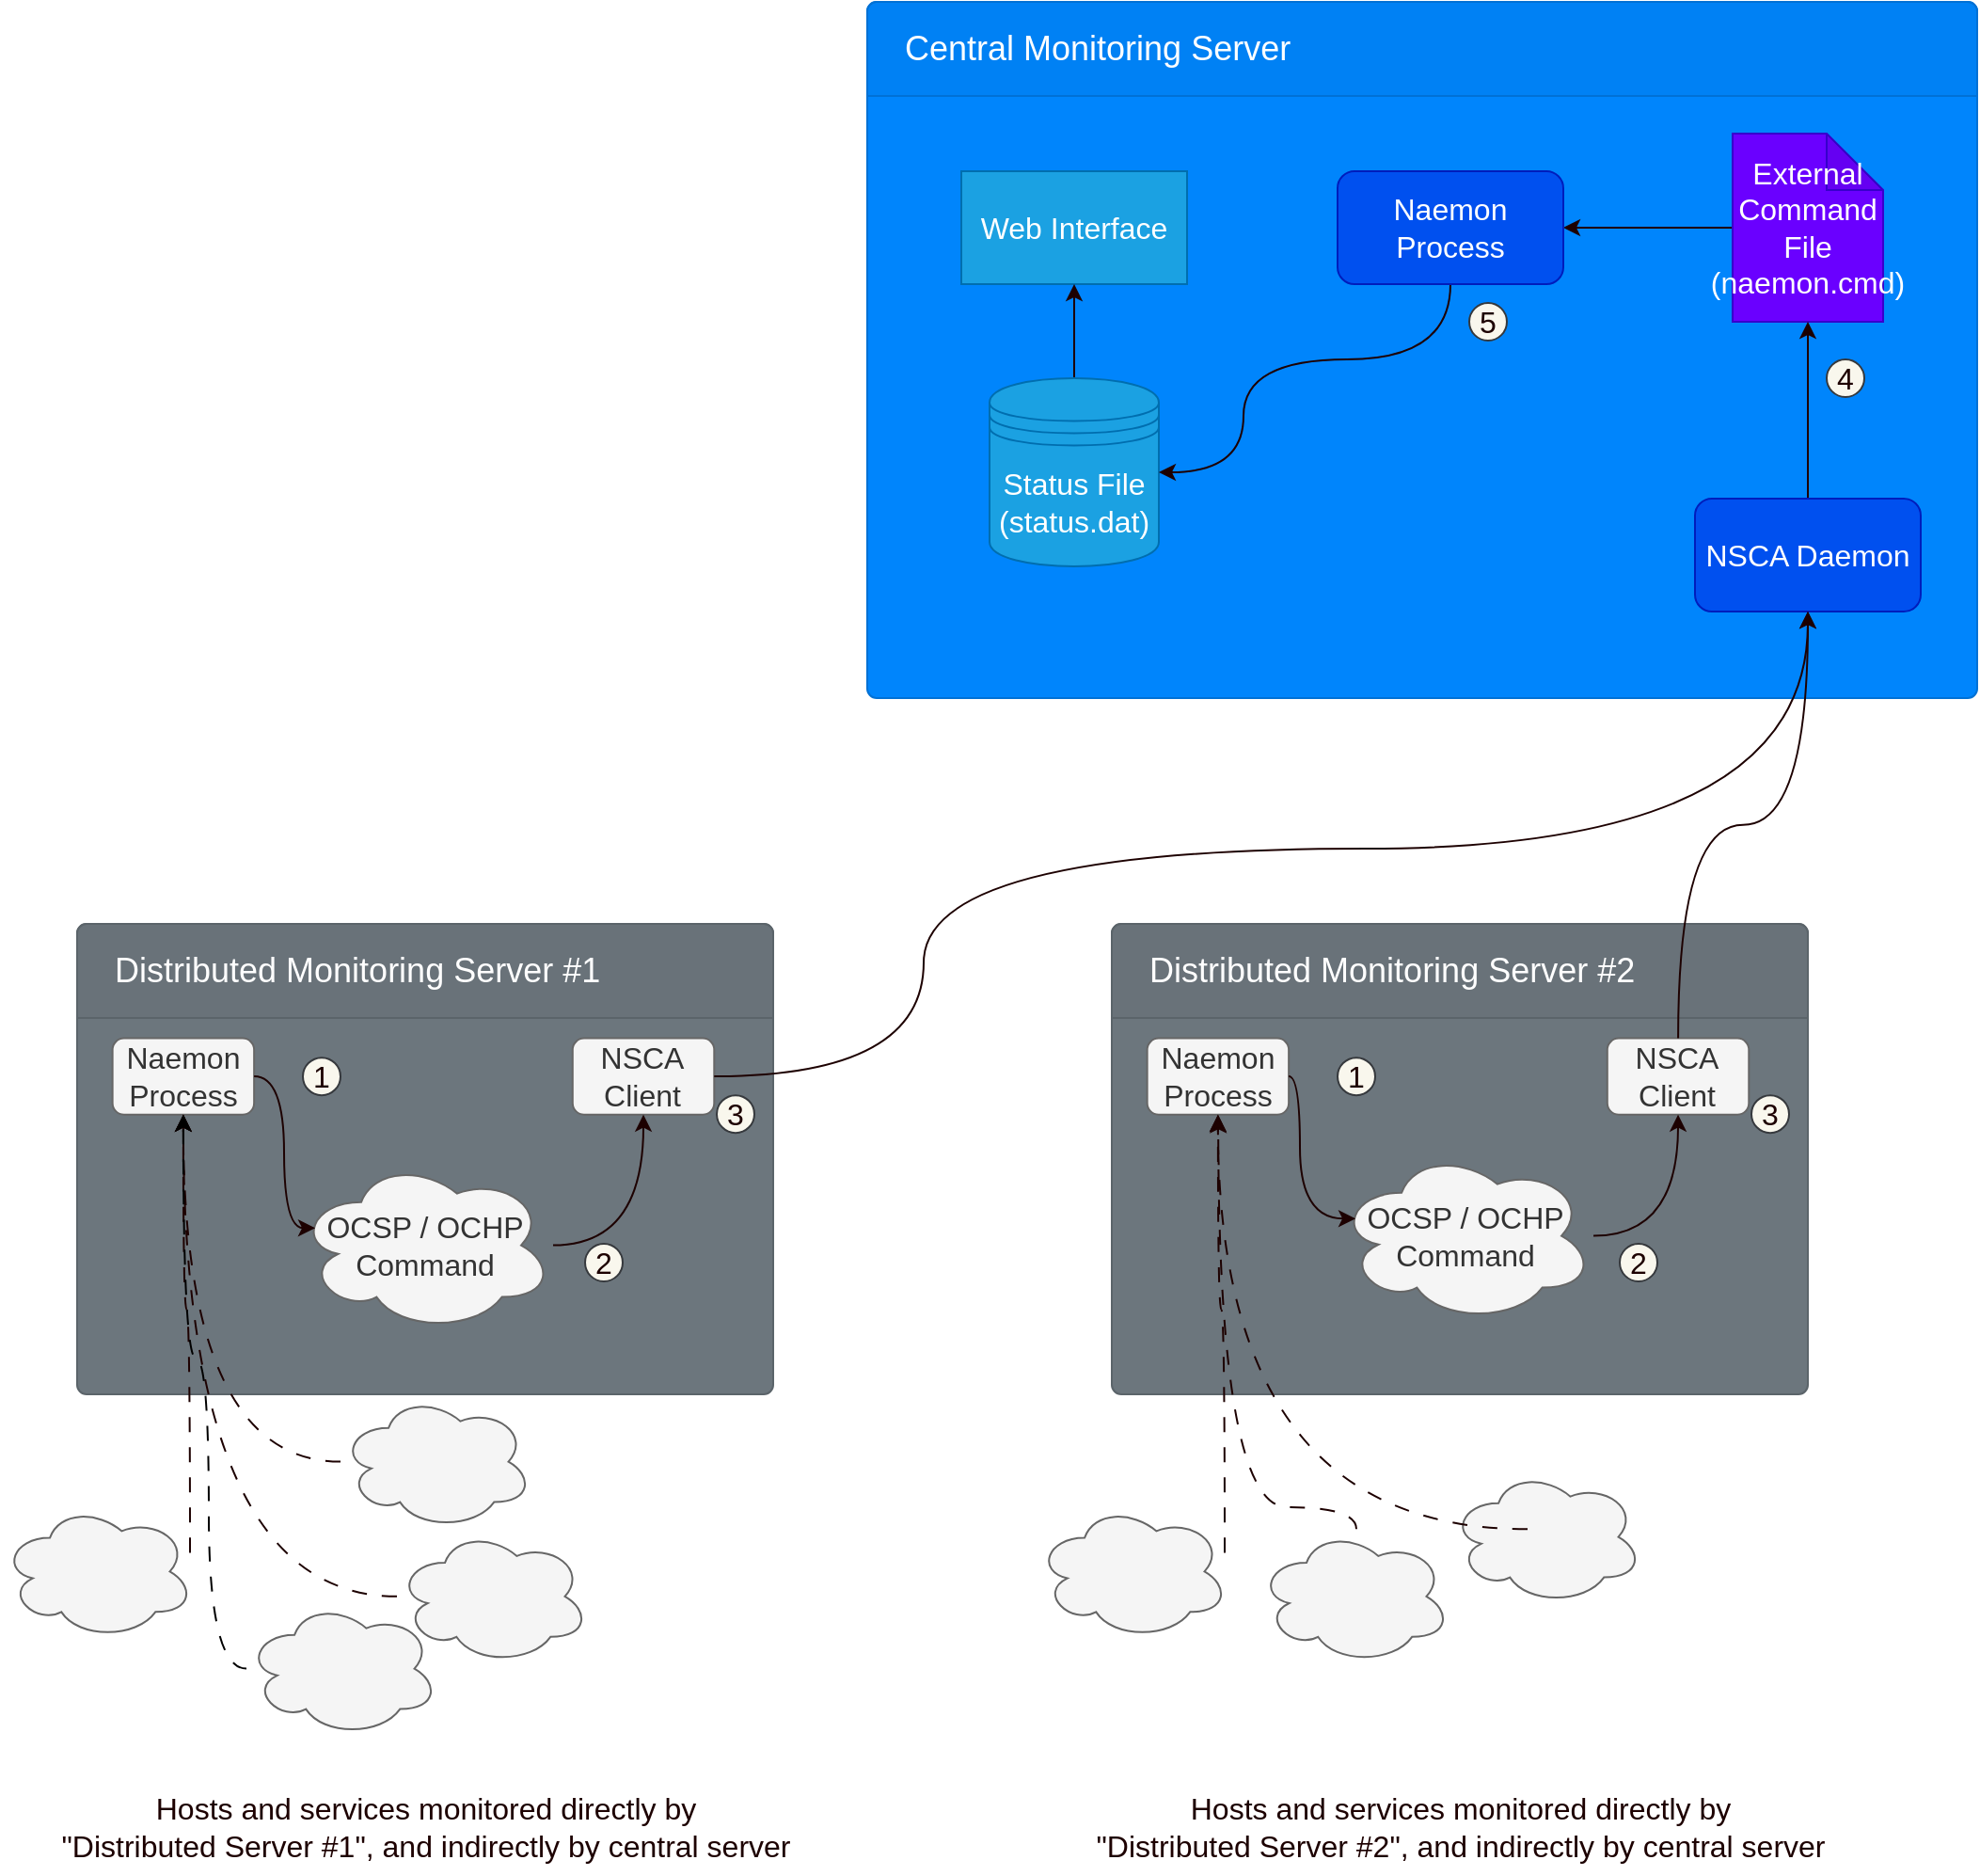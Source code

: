 <mxfile scale="1" border="0" version="24.7.17">
  <diagram name="Seite-1" id="ApvzepRqhKwXWXbhNvn7">
    <mxGraphModel dx="2049" dy="1367" grid="1" gridSize="10" guides="1" tooltips="1" connect="1" arrows="1" fold="1" page="1" pageScale="1" pageWidth="1169" pageHeight="827" math="0" shadow="0">
      <root>
        <mxCell id="0" />
        <mxCell id="1" parent="0" />
        <mxCell id="2" value="" style="html=1;shadow=0;dashed=0;shape=mxgraph.bootstrap.rrect;rSize=5;strokeColor=#0071D5;html=1;whiteSpace=wrap;fillColor=#0085FC;fontColor=#ffffff;verticalAlign=bottom;align=left;spacing=20;spacingBottom=0;fontSize=14;" parent="1" vertex="1">
          <mxGeometry x="500" y="120" width="590" height="370" as="geometry" />
        </mxCell>
        <mxCell id="3" value="Central Monitoring Server" style="html=1;shadow=0;dashed=0;shape=mxgraph.bootstrap.topButton;rSize=5;perimeter=none;whiteSpace=wrap;fillColor=#0081F4;strokeColor=#0071D5;fontColor=#ffffff;resizeWidth=1;fontSize=18;align=left;spacing=20;" parent="2" vertex="1">
          <mxGeometry width="590" height="50" relative="1" as="geometry" />
        </mxCell>
        <mxCell id="_90JMTWRTHvx8ZVtXpiR-39" value="Web Interface" style="rounded=0;whiteSpace=wrap;html=1;fillColor=#1ba1e2;fontColor=#ffffff;strokeColor=#006EAF;fontSize=16;" parent="2" vertex="1">
          <mxGeometry x="50" y="90" width="120" height="60" as="geometry" />
        </mxCell>
        <mxCell id="_90JMTWRTHvx8ZVtXpiR-47" style="edgeStyle=orthogonalEdgeStyle;rounded=0;orthogonalLoop=1;jettySize=auto;html=1;strokeColor=#1D0101;" parent="2" source="_90JMTWRTHvx8ZVtXpiR-40" target="_90JMTWRTHvx8ZVtXpiR-39" edge="1">
          <mxGeometry relative="1" as="geometry" />
        </mxCell>
        <mxCell id="_90JMTWRTHvx8ZVtXpiR-40" value="Status File&lt;div style=&quot;font-size: 16px;&quot;&gt;(status.dat)&lt;/div&gt;" style="shape=datastore;whiteSpace=wrap;html=1;fillColor=#1ba1e2;fontColor=#ffffff;strokeColor=#006EAF;fontSize=16;" parent="2" vertex="1">
          <mxGeometry x="65" y="200" width="90" height="100" as="geometry" />
        </mxCell>
        <mxCell id="_90JMTWRTHvx8ZVtXpiR-45" style="edgeStyle=orthogonalEdgeStyle;rounded=0;orthogonalLoop=1;jettySize=auto;html=1;strokeColor=#1D0101;" parent="2" source="_90JMTWRTHvx8ZVtXpiR-41" target="_90JMTWRTHvx8ZVtXpiR-42" edge="1">
          <mxGeometry relative="1" as="geometry" />
        </mxCell>
        <mxCell id="_90JMTWRTHvx8ZVtXpiR-41" value="External&lt;div style=&quot;font-size: 16px;&quot;&gt;Command&lt;/div&gt;&lt;div style=&quot;font-size: 16px;&quot;&gt;File&lt;/div&gt;&lt;div style=&quot;font-size: 16px;&quot;&gt;(naemon.cmd)&lt;/div&gt;" style="shape=note;whiteSpace=wrap;html=1;backgroundOutline=1;darkOpacity=0.05;fillColor=#6a00ff;fontColor=#ffffff;strokeColor=#3700CC;fontSize=16;" parent="2" vertex="1">
          <mxGeometry x="460" y="70" width="80" height="100" as="geometry" />
        </mxCell>
        <mxCell id="_90JMTWRTHvx8ZVtXpiR-46" style="edgeStyle=orthogonalEdgeStyle;rounded=0;orthogonalLoop=1;jettySize=auto;html=1;entryX=1;entryY=0.5;entryDx=0;entryDy=0;curved=1;strokeColor=#1D0101;" parent="2" source="_90JMTWRTHvx8ZVtXpiR-42" target="_90JMTWRTHvx8ZVtXpiR-40" edge="1">
          <mxGeometry relative="1" as="geometry">
            <Array as="points">
              <mxPoint x="310" y="190" />
              <mxPoint x="200" y="190" />
              <mxPoint x="200" y="250" />
            </Array>
          </mxGeometry>
        </mxCell>
        <mxCell id="_90JMTWRTHvx8ZVtXpiR-42" value="Naemon Process" style="rounded=1;whiteSpace=wrap;html=1;fillColor=#0050ef;fontColor=#ffffff;strokeColor=#001DBC;fontSize=16;" parent="2" vertex="1">
          <mxGeometry x="250" y="90" width="120" height="60" as="geometry" />
        </mxCell>
        <mxCell id="_90JMTWRTHvx8ZVtXpiR-44" style="edgeStyle=orthogonalEdgeStyle;rounded=0;orthogonalLoop=1;jettySize=auto;html=1;strokeColor=#1D0101;" parent="2" source="_90JMTWRTHvx8ZVtXpiR-43" target="_90JMTWRTHvx8ZVtXpiR-41" edge="1">
          <mxGeometry relative="1" as="geometry" />
        </mxCell>
        <mxCell id="_90JMTWRTHvx8ZVtXpiR-43" value="NSCA Daemon" style="rounded=1;whiteSpace=wrap;html=1;fillColor=#0050ef;fontColor=#ffffff;strokeColor=#001DBC;fontSize=16;" parent="2" vertex="1">
          <mxGeometry x="440" y="264" width="120" height="60" as="geometry" />
        </mxCell>
        <mxCell id="_90JMTWRTHvx8ZVtXpiR-48" value="&lt;font color=&quot;#1d0101&quot; style=&quot;font-size: 16px;&quot;&gt;5&lt;/font&gt;" style="ellipse;whiteSpace=wrap;html=1;aspect=fixed;fillColor=#f9f7ed;strokeColor=#36393d;fontSize=16;" parent="2" vertex="1">
          <mxGeometry x="320" y="160" width="20" height="20" as="geometry" />
        </mxCell>
        <mxCell id="_90JMTWRTHvx8ZVtXpiR-50" value="&lt;font color=&quot;#1d0101&quot; style=&quot;font-size: 16px;&quot;&gt;4&lt;/font&gt;" style="ellipse;whiteSpace=wrap;html=1;aspect=fixed;fillColor=#f9f7ed;strokeColor=#36393d;fontSize=16;" parent="2" vertex="1">
          <mxGeometry x="510" y="190" width="20" height="20" as="geometry" />
        </mxCell>
        <mxCell id="_90JMTWRTHvx8ZVtXpiR-51" value="" style="html=1;shadow=0;dashed=0;shape=mxgraph.bootstrap.rrect;rSize=5;strokeColor=#5B646A;html=1;whiteSpace=wrap;fillColor=#6C767D;fontColor=#ffffff;verticalAlign=bottom;align=left;spacing=20;spacingBottom=0;fontSize=14;" parent="1" vertex="1">
          <mxGeometry x="80" y="610" width="370" height="250" as="geometry" />
        </mxCell>
        <mxCell id="_90JMTWRTHvx8ZVtXpiR-52" value="Distributed Monitoring Server #1" style="html=1;shadow=0;dashed=0;shape=mxgraph.bootstrap.topButton;rSize=5;perimeter=none;whiteSpace=wrap;fillColor=#697279;strokeColor=#5B646A;fontColor=#ffffff;resizeWidth=1;fontSize=18;align=left;spacing=20;" parent="_90JMTWRTHvx8ZVtXpiR-51" vertex="1">
          <mxGeometry width="370" height="50" relative="1" as="geometry" />
        </mxCell>
        <mxCell id="_90JMTWRTHvx8ZVtXpiR-66" value="Naemon Process" style="rounded=1;whiteSpace=wrap;html=1;fillColor=#f5f5f5;strokeColor=#666666;fontColor=#333333;fontSize=16;" parent="_90JMTWRTHvx8ZVtXpiR-51" vertex="1">
          <mxGeometry x="18.814" y="60.811" width="75.254" height="40.541" as="geometry" />
        </mxCell>
        <mxCell id="_90JMTWRTHvx8ZVtXpiR-67" value="NSCA Client" style="rounded=1;whiteSpace=wrap;html=1;fillColor=#f5f5f5;strokeColor=#666666;fontColor=#333333;fontSize=16;" parent="_90JMTWRTHvx8ZVtXpiR-51" vertex="1">
          <mxGeometry x="263.39" y="60.811" width="75.254" height="40.541" as="geometry" />
        </mxCell>
        <mxCell id="_90JMTWRTHvx8ZVtXpiR-70" style="edgeStyle=orthogonalEdgeStyle;rounded=0;orthogonalLoop=1;jettySize=auto;html=1;entryX=0.5;entryY=1;entryDx=0;entryDy=0;curved=1;strokeColor=#1D0101;" parent="_90JMTWRTHvx8ZVtXpiR-51" source="_90JMTWRTHvx8ZVtXpiR-68" target="_90JMTWRTHvx8ZVtXpiR-67" edge="1">
          <mxGeometry relative="1" as="geometry" />
        </mxCell>
        <mxCell id="_90JMTWRTHvx8ZVtXpiR-68" value="OCSP / OCHP&lt;div style=&quot;font-size: 16px;&quot;&gt;Command&lt;/div&gt;" style="ellipse;shape=cloud;whiteSpace=wrap;html=1;fillColor=#f5f5f5;strokeColor=#666666;fontColor=#333333;fontSize=16;" parent="_90JMTWRTHvx8ZVtXpiR-51" vertex="1">
          <mxGeometry x="116.99" y="125" width="136.02" height="91.62" as="geometry" />
        </mxCell>
        <mxCell id="_90JMTWRTHvx8ZVtXpiR-69" style="edgeStyle=orthogonalEdgeStyle;rounded=0;orthogonalLoop=1;jettySize=auto;html=1;entryX=0.07;entryY=0.4;entryDx=0;entryDy=0;entryPerimeter=0;curved=1;strokeColor=#1D0101;" parent="_90JMTWRTHvx8ZVtXpiR-51" source="_90JMTWRTHvx8ZVtXpiR-66" target="_90JMTWRTHvx8ZVtXpiR-68" edge="1">
          <mxGeometry relative="1" as="geometry">
            <Array as="points">
              <mxPoint x="110" y="81" />
              <mxPoint x="110" y="162" />
            </Array>
          </mxGeometry>
        </mxCell>
        <mxCell id="_90JMTWRTHvx8ZVtXpiR-87" value="&lt;font color=&quot;#1d0101&quot; style=&quot;font-size: 16px;&quot;&gt;1&lt;/font&gt;" style="ellipse;whiteSpace=wrap;html=1;aspect=fixed;fillColor=#f9f7ed;strokeColor=#36393d;fontSize=16;" parent="_90JMTWRTHvx8ZVtXpiR-51" vertex="1">
          <mxGeometry x="120" y="71.08" width="20" height="20" as="geometry" />
        </mxCell>
        <mxCell id="_90JMTWRTHvx8ZVtXpiR-88" value="&lt;font color=&quot;#1d0101&quot; style=&quot;font-size: 16px;&quot;&gt;2&lt;/font&gt;" style="ellipse;whiteSpace=wrap;html=1;aspect=fixed;fillColor=#f9f7ed;strokeColor=#36393d;fontSize=16;" parent="_90JMTWRTHvx8ZVtXpiR-51" vertex="1">
          <mxGeometry x="270" y="170.0" width="20" height="20" as="geometry" />
        </mxCell>
        <mxCell id="_90JMTWRTHvx8ZVtXpiR-89" value="&lt;font color=&quot;#1d0101&quot; style=&quot;font-size: 16px;&quot;&gt;3&lt;/font&gt;" style="ellipse;whiteSpace=wrap;html=1;aspect=fixed;fillColor=#f9f7ed;strokeColor=#36393d;fontSize=16;" parent="_90JMTWRTHvx8ZVtXpiR-51" vertex="1">
          <mxGeometry x="340" y="91.08" width="20" height="20" as="geometry" />
        </mxCell>
        <mxCell id="_90JMTWRTHvx8ZVtXpiR-71" style="edgeStyle=orthogonalEdgeStyle;rounded=0;orthogonalLoop=1;jettySize=auto;html=1;entryX=0.5;entryY=1;entryDx=0;entryDy=0;curved=1;strokeColor=#1D0101;" parent="1" source="_90JMTWRTHvx8ZVtXpiR-67" target="_90JMTWRTHvx8ZVtXpiR-43" edge="1">
          <mxGeometry relative="1" as="geometry">
            <Array as="points">
              <mxPoint x="530" y="691" />
              <mxPoint x="530" y="570" />
              <mxPoint x="1000" y="570" />
            </Array>
          </mxGeometry>
        </mxCell>
        <mxCell id="_90JMTWRTHvx8ZVtXpiR-83" style="edgeStyle=orthogonalEdgeStyle;rounded=0;orthogonalLoop=1;jettySize=auto;html=1;entryX=0.5;entryY=1;entryDx=0;entryDy=0;curved=1;dashed=1;dashPattern=8 8;strokeColor=#1D0101;" parent="1" source="_90JMTWRTHvx8ZVtXpiR-79" target="_90JMTWRTHvx8ZVtXpiR-66" edge="1">
          <mxGeometry relative="1" as="geometry">
            <Array as="points">
              <mxPoint x="140" y="815" />
              <mxPoint x="136" y="815" />
            </Array>
          </mxGeometry>
        </mxCell>
        <mxCell id="_90JMTWRTHvx8ZVtXpiR-79" value="" style="ellipse;shape=cloud;whiteSpace=wrap;html=1;fillColor=#f5f5f5;strokeColor=#666666;fontColor=#333333;" parent="1" vertex="1">
          <mxGeometry x="40.0" y="918.38" width="102.03" height="71.62" as="geometry" />
        </mxCell>
        <mxCell id="_90JMTWRTHvx8ZVtXpiR-84" style="edgeStyle=orthogonalEdgeStyle;rounded=0;orthogonalLoop=1;jettySize=auto;html=1;curved=1;dashed=1;dashPattern=8 8;entryX=0.5;entryY=1;entryDx=0;entryDy=0;strokeColor=#1D0101;" parent="1" source="_90JMTWRTHvx8ZVtXpiR-80" target="_90JMTWRTHvx8ZVtXpiR-66" edge="1">
          <mxGeometry relative="1" as="geometry">
            <mxPoint x="140" y="720" as="targetPoint" />
          </mxGeometry>
        </mxCell>
        <mxCell id="_90JMTWRTHvx8ZVtXpiR-80" value="" style="ellipse;shape=cloud;whiteSpace=wrap;html=1;fillColor=#f5f5f5;strokeColor=#666666;fontColor=#333333;" parent="1" vertex="1">
          <mxGeometry x="220" y="860" width="102.03" height="71.62" as="geometry" />
        </mxCell>
        <mxCell id="_90JMTWRTHvx8ZVtXpiR-85" style="edgeStyle=orthogonalEdgeStyle;rounded=0;orthogonalLoop=1;jettySize=auto;html=1;curved=1;dashed=1;dashPattern=8 8;entryX=0.5;entryY=1;entryDx=0;entryDy=0;strokeColor=#1D0101;" parent="1" source="_90JMTWRTHvx8ZVtXpiR-81" target="_90JMTWRTHvx8ZVtXpiR-66" edge="1">
          <mxGeometry relative="1" as="geometry">
            <mxPoint x="140" y="720" as="targetPoint" />
          </mxGeometry>
        </mxCell>
        <mxCell id="_90JMTWRTHvx8ZVtXpiR-81" value="" style="ellipse;shape=cloud;whiteSpace=wrap;html=1;fillColor=#f5f5f5;strokeColor=#666666;fontColor=#333333;" parent="1" vertex="1">
          <mxGeometry x="250" y="931.62" width="102.03" height="71.62" as="geometry" />
        </mxCell>
        <mxCell id="_90JMTWRTHvx8ZVtXpiR-86" style="edgeStyle=orthogonalEdgeStyle;rounded=0;orthogonalLoop=1;jettySize=auto;html=1;curved=1;dashed=1;dashPattern=8 8;entryX=0.5;entryY=1;entryDx=0;entryDy=0;" parent="1" source="_90JMTWRTHvx8ZVtXpiR-82" target="_90JMTWRTHvx8ZVtXpiR-66" edge="1">
          <mxGeometry relative="1" as="geometry">
            <mxPoint x="140" y="720" as="targetPoint" />
            <Array as="points">
              <mxPoint x="150" y="1006" />
              <mxPoint x="150" y="841" />
              <mxPoint x="136" y="841" />
            </Array>
          </mxGeometry>
        </mxCell>
        <mxCell id="_90JMTWRTHvx8ZVtXpiR-82" value="" style="ellipse;shape=cloud;whiteSpace=wrap;html=1;fillColor=#f5f5f5;strokeColor=#666666;fontColor=#333333;" parent="1" vertex="1">
          <mxGeometry x="170" y="970" width="102.03" height="71.62" as="geometry" />
        </mxCell>
        <mxCell id="_90JMTWRTHvx8ZVtXpiR-91" value="" style="html=1;shadow=0;dashed=0;shape=mxgraph.bootstrap.rrect;rSize=5;strokeColor=#5B646A;html=1;whiteSpace=wrap;fillColor=#6C767D;fontColor=#ffffff;verticalAlign=bottom;align=left;spacing=20;spacingBottom=0;fontSize=14;" parent="1" vertex="1">
          <mxGeometry x="630" y="610" width="370" height="250" as="geometry" />
        </mxCell>
        <mxCell id="_90JMTWRTHvx8ZVtXpiR-92" value="Distributed Monitoring Server #2" style="html=1;shadow=0;dashed=0;shape=mxgraph.bootstrap.topButton;rSize=5;perimeter=none;whiteSpace=wrap;fillColor=#697279;strokeColor=#5B646A;fontColor=#ffffff;resizeWidth=1;fontSize=18;align=left;spacing=20;" parent="_90JMTWRTHvx8ZVtXpiR-91" vertex="1">
          <mxGeometry width="370" height="50" relative="1" as="geometry" />
        </mxCell>
        <mxCell id="_90JMTWRTHvx8ZVtXpiR-93" value="Naemon Process" style="rounded=1;whiteSpace=wrap;html=1;fillColor=#f5f5f5;strokeColor=#666666;fontColor=#333333;fontSize=16;" parent="_90JMTWRTHvx8ZVtXpiR-91" vertex="1">
          <mxGeometry x="18.814" y="60.811" width="75.254" height="40.541" as="geometry" />
        </mxCell>
        <mxCell id="_90JMTWRTHvx8ZVtXpiR-94" value="NSCA Client" style="rounded=1;whiteSpace=wrap;html=1;fillColor=#f5f5f5;strokeColor=#666666;fontColor=#333333;fontSize=16;" parent="_90JMTWRTHvx8ZVtXpiR-91" vertex="1">
          <mxGeometry x="263.39" y="60.811" width="75.254" height="40.541" as="geometry" />
        </mxCell>
        <mxCell id="_90JMTWRTHvx8ZVtXpiR-95" style="edgeStyle=orthogonalEdgeStyle;rounded=0;orthogonalLoop=1;jettySize=auto;html=1;entryX=0.5;entryY=1;entryDx=0;entryDy=0;curved=1;strokeColor=#1D0101;" parent="_90JMTWRTHvx8ZVtXpiR-91" source="_90JMTWRTHvx8ZVtXpiR-96" target="_90JMTWRTHvx8ZVtXpiR-94" edge="1">
          <mxGeometry relative="1" as="geometry" />
        </mxCell>
        <mxCell id="_90JMTWRTHvx8ZVtXpiR-96" value="OCSP / OCHP&lt;div style=&quot;font-size: 16px;&quot;&gt;Command&lt;/div&gt;" style="ellipse;shape=cloud;whiteSpace=wrap;html=1;fillColor=#f5f5f5;strokeColor=#666666;fontColor=#333333;fontSize=16;" parent="_90JMTWRTHvx8ZVtXpiR-91" vertex="1">
          <mxGeometry x="120.0" y="120" width="136.02" height="91.62" as="geometry" />
        </mxCell>
        <mxCell id="_90JMTWRTHvx8ZVtXpiR-97" style="edgeStyle=orthogonalEdgeStyle;rounded=0;orthogonalLoop=1;jettySize=auto;html=1;entryX=0.07;entryY=0.4;entryDx=0;entryDy=0;entryPerimeter=0;curved=1;strokeColor=#1D0101;" parent="_90JMTWRTHvx8ZVtXpiR-91" source="_90JMTWRTHvx8ZVtXpiR-93" target="_90JMTWRTHvx8ZVtXpiR-96" edge="1">
          <mxGeometry relative="1" as="geometry">
            <Array as="points">
              <mxPoint x="100" y="81" />
              <mxPoint x="100" y="157" />
            </Array>
          </mxGeometry>
        </mxCell>
        <mxCell id="_90JMTWRTHvx8ZVtXpiR-98" value="&lt;font color=&quot;#1d0101&quot; style=&quot;font-size: 16px;&quot;&gt;1&lt;/font&gt;" style="ellipse;whiteSpace=wrap;html=1;aspect=fixed;fillColor=#f9f7ed;strokeColor=#36393d;fontSize=16;" parent="_90JMTWRTHvx8ZVtXpiR-91" vertex="1">
          <mxGeometry x="120" y="71.08" width="20" height="20" as="geometry" />
        </mxCell>
        <mxCell id="_90JMTWRTHvx8ZVtXpiR-99" value="&lt;font color=&quot;#1d0101&quot; style=&quot;font-size: 16px;&quot;&gt;2&lt;/font&gt;" style="ellipse;whiteSpace=wrap;html=1;aspect=fixed;fillColor=#f9f7ed;strokeColor=#36393d;fontSize=16;" parent="_90JMTWRTHvx8ZVtXpiR-91" vertex="1">
          <mxGeometry x="270" y="170.0" width="20" height="20" as="geometry" />
        </mxCell>
        <mxCell id="_90JMTWRTHvx8ZVtXpiR-100" value="&lt;font color=&quot;#1d0101&quot; style=&quot;font-size: 16px;&quot;&gt;3&lt;/font&gt;" style="ellipse;whiteSpace=wrap;html=1;aspect=fixed;fillColor=#f9f7ed;strokeColor=#36393d;fontSize=16;" parent="_90JMTWRTHvx8ZVtXpiR-91" vertex="1">
          <mxGeometry x="340" y="91.08" width="20" height="20" as="geometry" />
        </mxCell>
        <mxCell id="_90JMTWRTHvx8ZVtXpiR-101" style="edgeStyle=orthogonalEdgeStyle;rounded=0;orthogonalLoop=1;jettySize=auto;html=1;entryX=0.5;entryY=1;entryDx=0;entryDy=0;curved=1;dashed=1;dashPattern=8 8;strokeColor=#1D0101;" parent="1" source="_90JMTWRTHvx8ZVtXpiR-102" target="_90JMTWRTHvx8ZVtXpiR-93" edge="1">
          <mxGeometry relative="1" as="geometry">
            <Array as="points">
              <mxPoint x="690" y="815" />
              <mxPoint x="686" y="815" />
            </Array>
          </mxGeometry>
        </mxCell>
        <mxCell id="_90JMTWRTHvx8ZVtXpiR-102" value="" style="ellipse;shape=cloud;whiteSpace=wrap;html=1;fillColor=#f5f5f5;strokeColor=#666666;fontColor=#333333;" parent="1" vertex="1">
          <mxGeometry x="590" y="918.38" width="102.03" height="71.62" as="geometry" />
        </mxCell>
        <mxCell id="_90JMTWRTHvx8ZVtXpiR-104" value="" style="ellipse;shape=cloud;whiteSpace=wrap;html=1;fillColor=#f5f5f5;strokeColor=#666666;fontColor=#333333;" parent="1" vertex="1">
          <mxGeometry x="810" y="900" width="102.03" height="71.62" as="geometry" />
        </mxCell>
        <mxCell id="_90JMTWRTHvx8ZVtXpiR-105" style="edgeStyle=orthogonalEdgeStyle;rounded=0;orthogonalLoop=1;jettySize=auto;html=1;curved=1;dashed=1;dashPattern=8 8;entryX=0.5;entryY=1;entryDx=0;entryDy=0;strokeColor=#1D0101;" parent="1" target="_90JMTWRTHvx8ZVtXpiR-93" edge="1">
          <mxGeometry relative="1" as="geometry">
            <mxPoint x="690" y="720" as="targetPoint" />
            <mxPoint x="851.015" y="931.62" as="sourcePoint" />
          </mxGeometry>
        </mxCell>
        <mxCell id="_90JMTWRTHvx8ZVtXpiR-111" style="edgeStyle=orthogonalEdgeStyle;rounded=0;orthogonalLoop=1;jettySize=auto;html=1;entryX=0.502;entryY=1.02;entryDx=0;entryDy=0;entryPerimeter=0;curved=1;dashed=1;dashPattern=8 8;strokeColor=#1D0101;" parent="1" source="_90JMTWRTHvx8ZVtXpiR-108" target="_90JMTWRTHvx8ZVtXpiR-93" edge="1">
          <mxGeometry relative="1" as="geometry">
            <mxPoint x="690" y="710" as="targetPoint" />
            <Array as="points">
              <mxPoint x="760" y="920" />
              <mxPoint x="687" y="920" />
            </Array>
          </mxGeometry>
        </mxCell>
        <mxCell id="_90JMTWRTHvx8ZVtXpiR-108" value="" style="ellipse;shape=cloud;whiteSpace=wrap;html=1;fillColor=#f5f5f5;strokeColor=#666666;fontColor=#333333;" parent="1" vertex="1">
          <mxGeometry x="707.97" y="931.62" width="102.03" height="71.62" as="geometry" />
        </mxCell>
        <mxCell id="_90JMTWRTHvx8ZVtXpiR-109" style="edgeStyle=orthogonalEdgeStyle;rounded=0;orthogonalLoop=1;jettySize=auto;html=1;entryX=0.5;entryY=1;entryDx=0;entryDy=0;curved=1;strokeColor=#1D0101;" parent="1" source="_90JMTWRTHvx8ZVtXpiR-94" target="_90JMTWRTHvx8ZVtXpiR-43" edge="1">
          <mxGeometry relative="1" as="geometry" />
        </mxCell>
        <mxCell id="_90JMTWRTHvx8ZVtXpiR-112" value="Hosts and services monitored directly by&lt;div style=&quot;font-size: 16px;&quot;&gt;&quot;Distributed Server #1&quot;, and indirectly by central server&lt;/div&gt;" style="text;html=1;align=center;verticalAlign=middle;resizable=0;points=[];autosize=1;strokeColor=none;fillColor=none;fontSize=16;fontColor=#1D0101;" parent="1" vertex="1">
          <mxGeometry x="60" y="1065" width="410" height="50" as="geometry" />
        </mxCell>
        <mxCell id="_90JMTWRTHvx8ZVtXpiR-113" value="Hosts and services monitored directly by&lt;div style=&quot;font-size: 16px;&quot;&gt;&quot;Distributed Server #2&quot;, and indirectly by central server&lt;/div&gt;" style="text;html=1;align=center;verticalAlign=middle;resizable=0;points=[];autosize=1;strokeColor=none;fillColor=none;fontSize=16;fontColor=#1D0101;" parent="1" vertex="1">
          <mxGeometry x="610" y="1065" width="410" height="50" as="geometry" />
        </mxCell>
      </root>
    </mxGraphModel>
  </diagram>
</mxfile>
